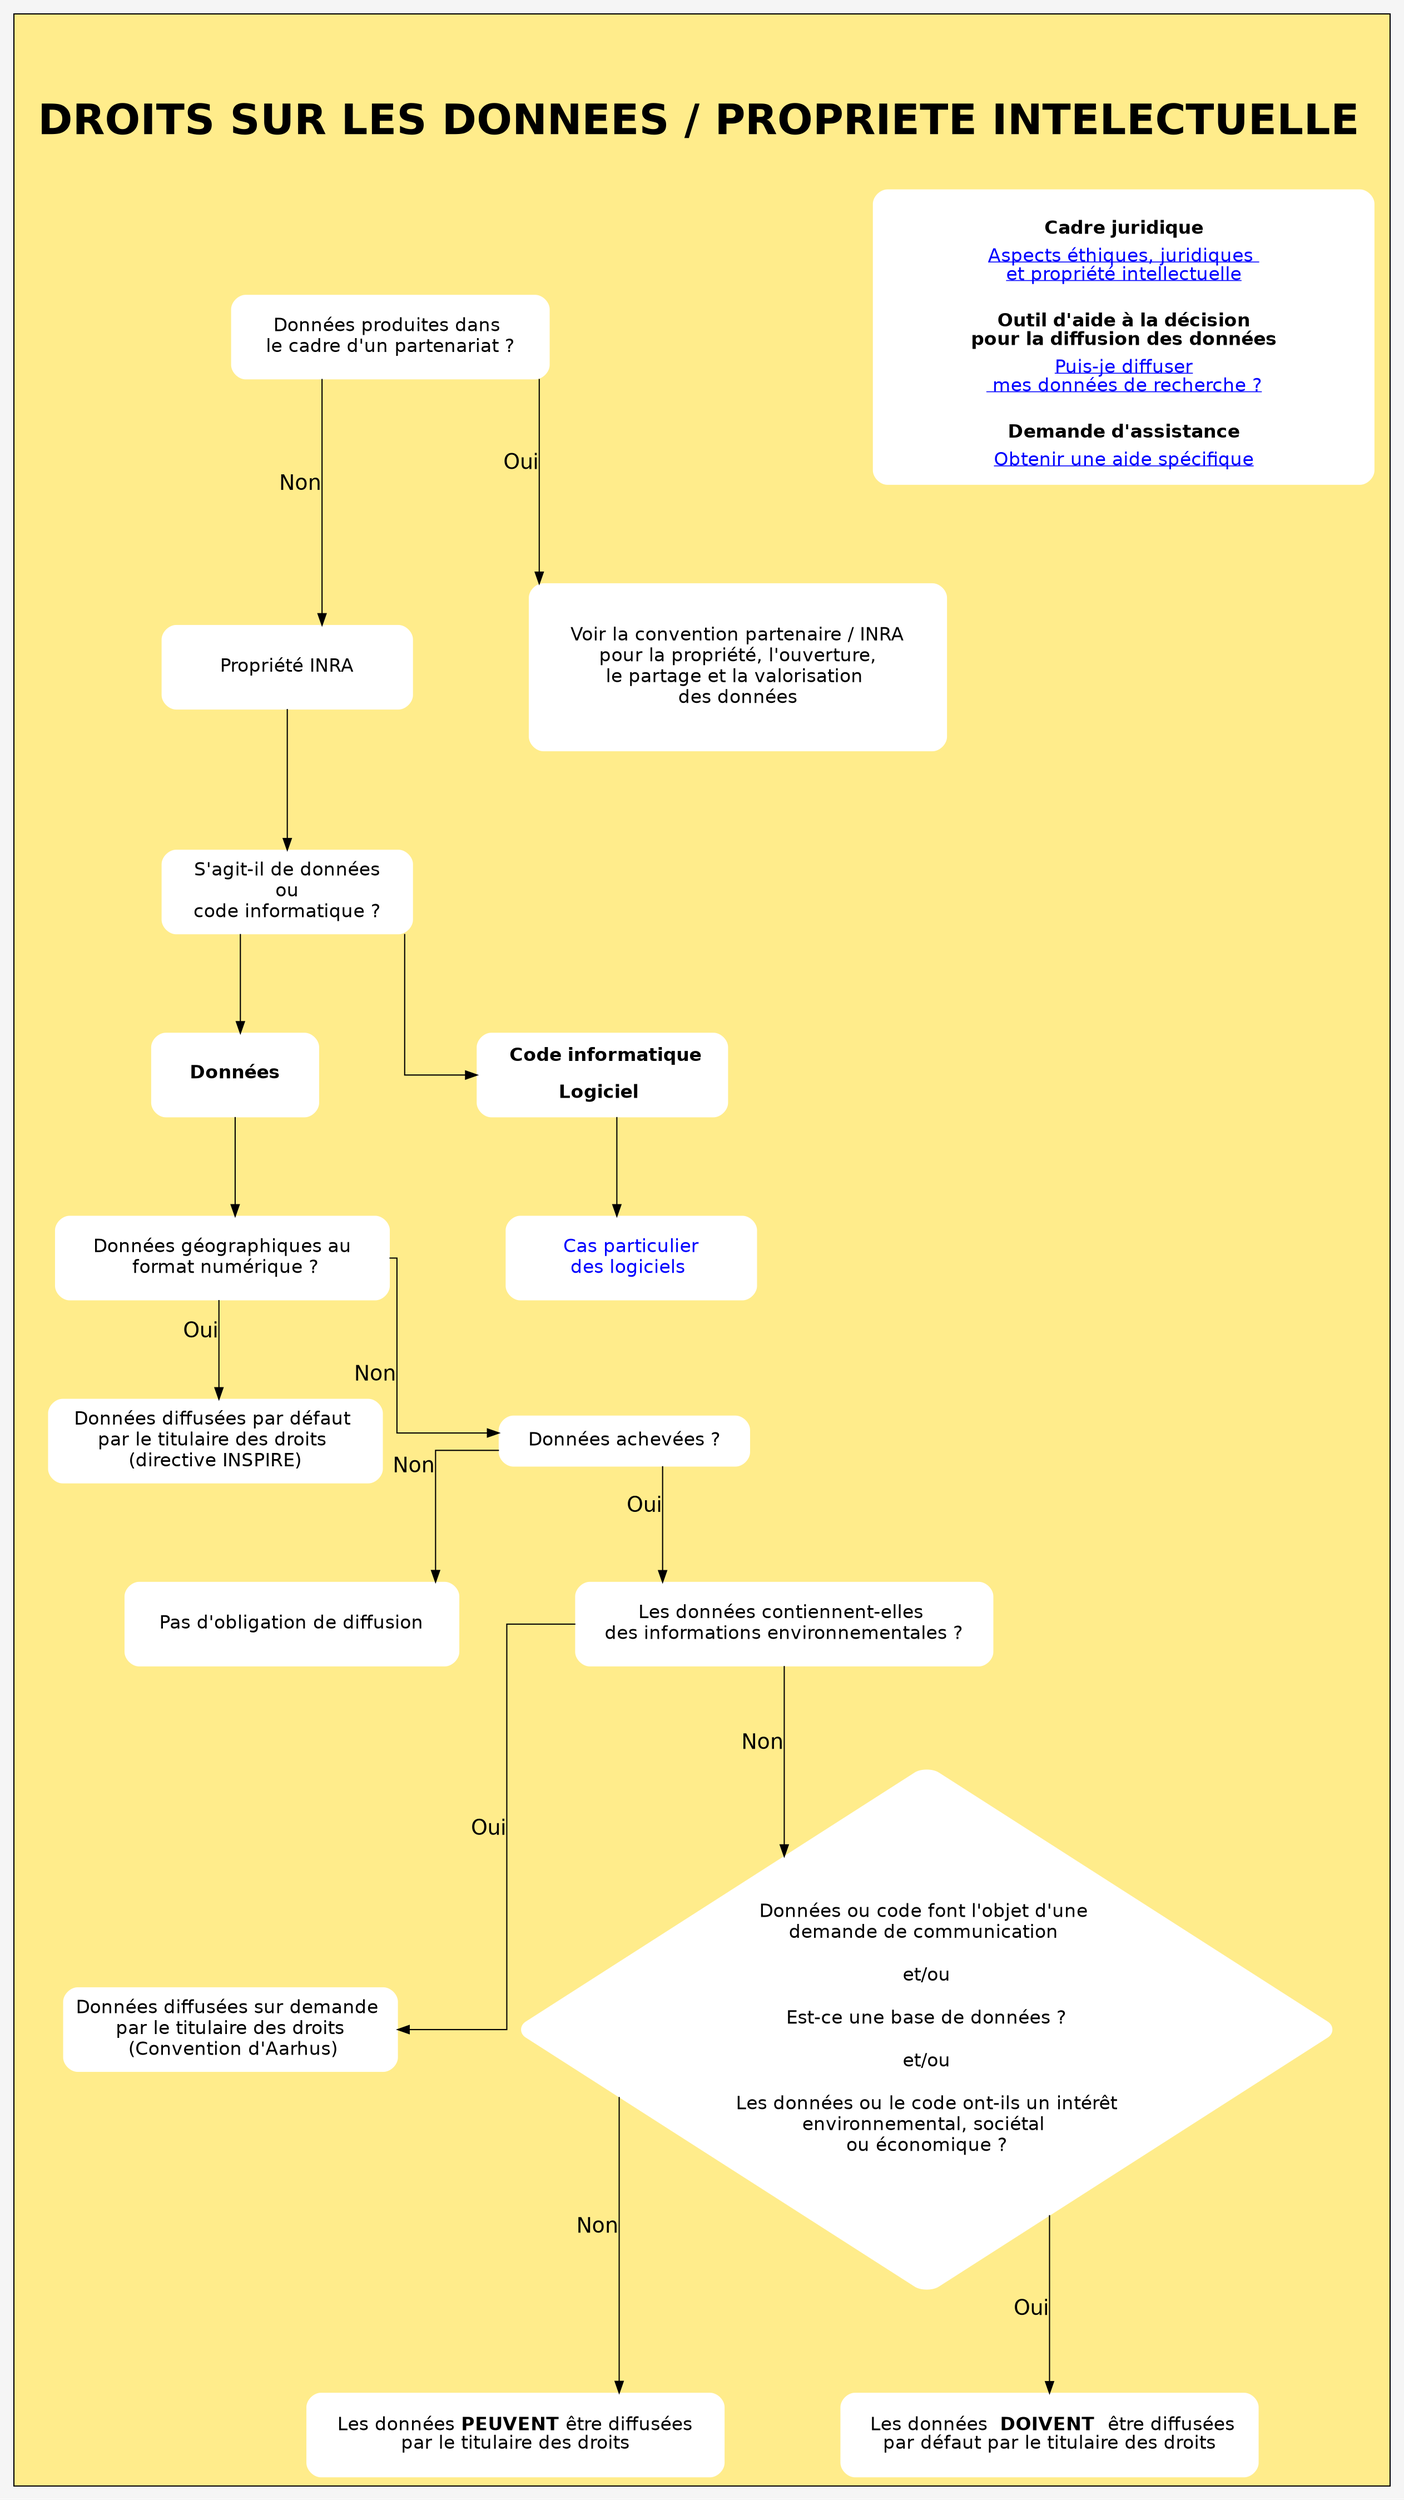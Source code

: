 digraph flux {
	compound=true;
	labeljust = m;
	fontname = "Helvetica";

	graph [
  		splines=ortho;
		rankdir = TB
		bgcolor= whitesmoke
		nodesep=1.4
		ranksep=1.2

	]
	node [
		fontname = Helvetica
		fontsize = "16"
		shape = box
		style = "rounded,filled"
		color = white
	]
	edge [
		fontname = Helvetica
		fontsize = "8"
	]

		// DROITS
    subgraph cluster_droits {
        label = < <B><FONT POINT-SIZE="36"> <BR/><BR/> DROITS SUR LES DONNEES / PROPRIETE INTELECTUELLE </FONT></B> <BR/><BR/> >;
		labeljust = c;
		bgcolor= lightgoldenrod1

		droits_link [
			label = < <TABLE>
	<TR>
		<TD><B><BR/>Cadre juridique</B></TD>
	</TR>
	<TR>
		<TD HREF="https://www6.inra.fr/datapartage/Partager-Publier/Cadre-juridique" TARGET="_BLANK"><U><font color="blue">Aspects éthiques, juridiques <BR/>et propriété intellectuelle</font></U></TD>
	</TR>
	<TR>
		<TD><B><BR/>Outil d'aide à la décision<BR/> pour la diffusion des données </B></TD>
	</TR>
	<TR>
		<TD HREF="http://www.bibliotheque-numerique.fr/DonneesDiffusables.php" TARGET="_BLANK"><U><font color="blue">Puis-je diffuser<BR/> mes données de recherche ?</font></U></TD>
	</TR>
	<TR>
		<TD><B><BR/>Demande d'assistance</B></TD>
	</TR>
	<TR>
		<TD HREF="https://www6.inra.fr/datapartage/Boite-a-outils/Demande-d-assistance" TARGET="_BLANK"><U><font color="blue">Obtenir une aide spécifique</font></U></TD>
	</TR>
</TABLE> >;
			width=6;
			height=2;
		]

		donnees_14 [
			label = "Données produites dans \nle cadre d'un partenariat ?"
			width=3.8
			height=1
		]
		donnees_15[
			label = "Propriété INRA"
			width=3
			height=1
		]
		donnees_16 [
			label = "Voir la convention partenaire / INRA\n pour la propriété, l'ouverture, \nle partage et la valorisation \ndes données"
			width=5
			height=2
		]
		donnees_17 [
			label = "S'agit-il de données\n ou \ncode informatique ?"
			width=3
			height=1
		]
		donnees_18 [
			label = < <B> Données </B> >
			width=2
			height=1
		]
		donnees_19 [
			label = < <B> Code informatique <BR/> <BR/> Logiciel </B> >
			width=3
			height=1
		]
		donnees_20 [
			label = "Données géographiques au\n format numérique ?"
			width=4
			height=1
		]
		donnees_20_1 [
			label = < Cas particulier <BR/>des logiciels >;
			href="https://www6.inra.fr/datapartage/Partager-Publier/Cas-particulier-des-logiciels"
			width=3
			height=1
			fontcolor=blue
			target="_BLANK"
		]
		donnees_21 [
			label = "Données diffusées par défaut \npar le titulaire des droits \n(directive INSPIRE)"
			width=4
			height=1
		]
		donnees_22 [
			label = "Données achevées ?"
			width=3
			height=0.6
		]
		donnees_23 [
			label = "Pas d'obligation de diffusion"
			width=4
			height=1
		]
		donnees_24 [
			label = "Les données contiennent-elles \ndes informations environnementales ?"
			width=5
			height=1
		]
		donnees_25 [
			label = "Données diffusées sur demande \npar le titulaire des droits\n (Convention d'Aarhus)"
			width=4
			height=1
		]
		donnees_26 [
			label = "Données ou code font l'objet d'une \ndemande de communication \n\n et/ou \n\n Est-ce une base de données ? \n\n et/ou \n\n Les données ou le code ont-ils un intérêt \nenvironnemental, sociétal \nou économique ?"
			width=3
			height=0.6
			shape=diamond
		]
		donnees_27 [
			label = < Les données <B>PEUVENT</B> être diffusées <BR/> par le titulaire des droits >
			width=5
			height=1
		]
		donnees_28 [
			label = < Les données <B> DOIVENT </B> être diffusées<BR/> par défaut par le titulaire des droits >
			width=5
			height=1
		]
		donnees_14 -> donnees_16 [xlabel="Oui", fontsize="18"];
		donnees_14 -> donnees_15 [xlabel="Non", fontsize="18"];
		donnees_15 -> donnees_17;
		donnees_17 -> donnees_18;
		donnees_17 -> donnees_19;
		donnees_18 -> donnees_20;
		donnees_19 -> donnees_20_1;
		donnees_20 -> donnees_21 [xlabel="Oui", fontsize="18"];
		donnees_20 -> donnees_22 [xlabel="Non", fontsize="18"];
		donnees_22 -> donnees_23 [xlabel="Non", fontsize="18"];
		donnees_22 -> donnees_24 [xlabel="Oui", fontsize="18"];
		donnees_24 -> donnees_25 [xlabel="Oui", fontsize="18"];
		donnees_24 -> donnees_26 [xlabel="Non", fontsize="18"];
		donnees_26 -> donnees_27 [xlabel="Non", fontsize="18"];
		donnees_26 -> donnees_28 [xlabel="Oui", fontsize="18"];
    }
}
